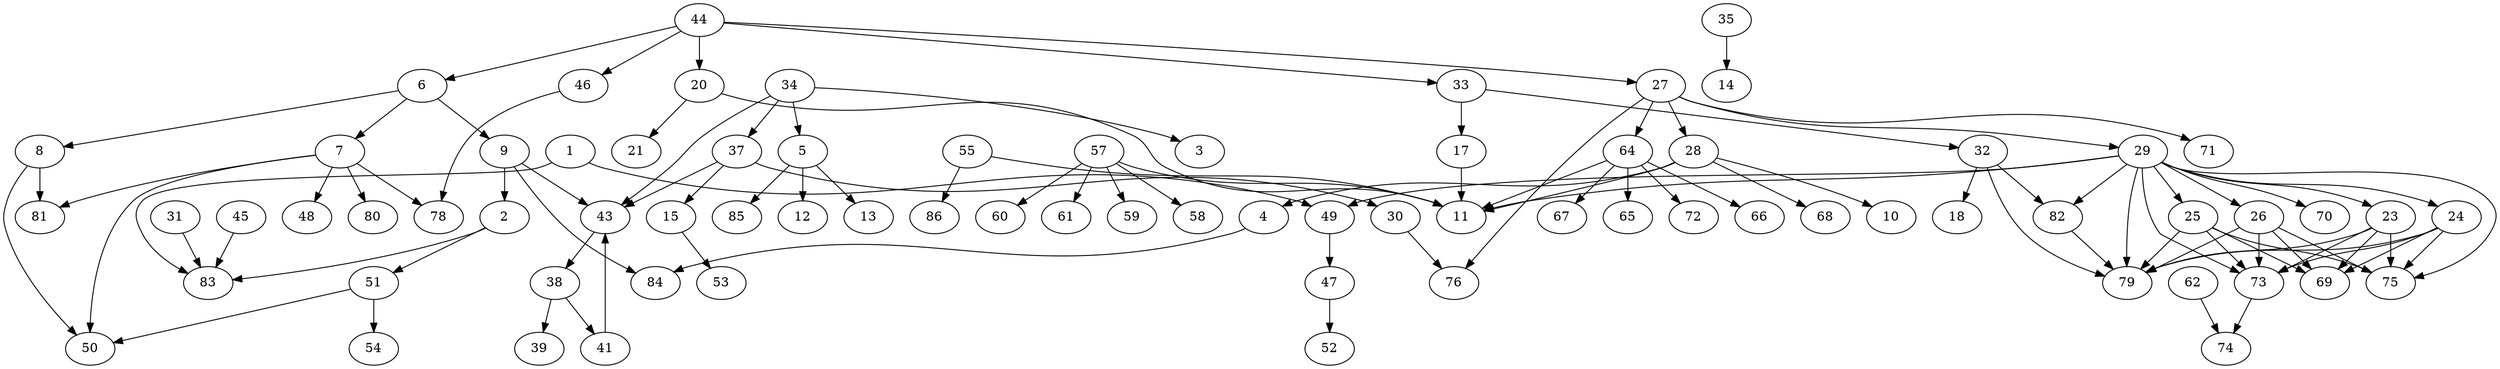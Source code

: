 // 0:E:\Postgraduate_study\FlappyBird\src\com\bird\app\GameApp.java(com.bird.app.GameApp.main)
// 1:E:\Postgraduate_study\FlappyBird\src\com\bird\main\Bird.java(com.bird.main.Bird.Bird)
// 2:E:\Postgraduate_study\FlappyBird\src\com\bird\main\Bird.java(com.bird.main.Bird.birdDead)
// 3:E:\Postgraduate_study\FlappyBird\src\com\bird\main\Bird.java(com.bird.main.Bird.birdDown)
// 4:E:\Postgraduate_study\FlappyBird\src\com\bird\main\Bird.java(com.bird.main.Bird.birdFall)
// 5:E:\Postgraduate_study\FlappyBird\src\com\bird\main\Bird.java(com.bird.main.Bird.birdUp)
// 6:E:\Postgraduate_study\FlappyBird\src\com\bird\main\Bird.java(com.bird.main.Bird.draw)
// 7:E:\Postgraduate_study\FlappyBird\src\com\bird\main\Bird.java(com.bird.main.Bird.drawGameOver)
// 8:E:\Postgraduate_study\FlappyBird\src\com\bird\main\Bird.java(com.bird.main.Bird.drawScore)
// 9:E:\Postgraduate_study\FlappyBird\src\com\bird\main\Bird.java(com.bird.main.Bird.fly)
// 10:E:\Postgraduate_study\FlappyBird\src\com\bird\main\Bird.java(com.bird.main.Bird.getBirdRect)
// 11:E:\Postgraduate_study\FlappyBird\src\com\bird\main\Bird.java(com.bird.main.Bird.isDead)
// 12:E:\Postgraduate_study\FlappyBird\src\com\bird\main\Bird.java(com.bird.main.Bird.keyIsReleased)
// 13:E:\Postgraduate_study\FlappyBird\src\com\bird\main\Bird.java(com.bird.main.Bird.keyPressed)
// 14:E:\Postgraduate_study\FlappyBird\src\com\bird\main\Bird.java(com.bird.main.Bird.keyReleased)
// 15:E:\Postgraduate_study\FlappyBird\src\com\bird\main\Bird.java(com.bird.main.Bird.reset)
// 16:E:\Postgraduate_study\FlappyBird\src\com\bird\main\Cloud.java(com.bird.main.Cloud.Cloud)
// 17:E:\Postgraduate_study\FlappyBird\src\com\bird\main\Cloud.java(com.bird.main.Cloud.draw)
// 18:E:\Postgraduate_study\FlappyBird\src\com\bird\main\Cloud.java(com.bird.main.Cloud.isOutFrame)
// 19:E:\Postgraduate_study\FlappyBird\src\com\bird\main\GameBackground.java(com.bird.main.GameBackground.GameBackground)
// 20:E:\Postgraduate_study\FlappyBird\src\com\bird\main\GameBackground.java(com.bird.main.GameBackground.draw)
// 21:E:\Postgraduate_study\FlappyBird\src\com\bird\main\GameBackground.java(com.bird.main.GameBackground.moveLogic)
// 22:E:\Postgraduate_study\FlappyBird\src\com\bird\main\GameElementLayer.java(com.bird.main.GameElementLayer.GameElementLayer)
// 23:E:\Postgraduate_study\FlappyBird\src\com\bird\main\GameElementLayer.java(com.bird.main.GameElementLayer.addHoverPipe)
// 24:E:\Postgraduate_study\FlappyBird\src\com\bird\main\GameElementLayer.java(com.bird.main.GameElementLayer.addMovingHoverPipe)
// 25:E:\Postgraduate_study\FlappyBird\src\com\bird\main\GameElementLayer.java(com.bird.main.GameElementLayer.addMovingNormalPipe)
// 26:E:\Postgraduate_study\FlappyBird\src\com\bird\main\GameElementLayer.java(com.bird.main.GameElementLayer.addNormalPipe)
// 27:E:\Postgraduate_study\FlappyBird\src\com\bird\main\GameElementLayer.java(com.bird.main.GameElementLayer.draw)
// 28:E:\Postgraduate_study\FlappyBird\src\com\bird\main\GameElementLayer.java(com.bird.main.GameElementLayer.isCollideBird)
// 29:E:\Postgraduate_study\FlappyBird\src\com\bird\main\GameElementLayer.java(com.bird.main.GameElementLayer.pipeBornLogic)
// 30:E:\Postgraduate_study\FlappyBird\src\com\bird\main\GameElementLayer.java(com.bird.main.GameElementLayer.reset)
// 31:E:\Postgraduate_study\FlappyBird\src\com\bird\main\GameForeground.java(com.bird.main.GameForeground.GameForeground)
// 32:E:\Postgraduate_study\FlappyBird\src\com\bird\main\GameForeground.java(com.bird.main.GameForeground.cloudLogic)
// 33:E:\Postgraduate_study\FlappyBird\src\com\bird\main\GameForeground.java(com.bird.main.GameForeground.draw)
// 34:E:\Postgraduate_study\FlappyBird\src\com\bird\main\GameFrame.java(com.bird.main.GameFrame.BirdKeyListener.keyPressed)
// 35:E:\Postgraduate_study\FlappyBird\src\com\bird\main\GameFrame.java(com.bird.main.GameFrame.BirdKeyListener.keyReleased)
// 36:E:\Postgraduate_study\FlappyBird\src\com\bird\main\GameFrame.java(com.bird.main.GameFrame.BirdKeyListener.keyTyped)
// 37:E:\Postgraduate_study\FlappyBird\src\com\bird\main\GameFrame.java(com.bird.main.GameFrame.BirdKeyListener.resetGame)
// 38:E:\Postgraduate_study\FlappyBird\src\com\bird\main\GameFrame.java(com.bird.main.GameFrame.GameFrame)
// 39:E:\Postgraduate_study\FlappyBird\src\com\bird\main\GameFrame.java(com.bird.main.GameFrame.initFrame)
// 40:E:\Postgraduate_study\FlappyBird\src\com\bird\main\GameFrame.java(com.bird.main.GameFrame.initFrame.windowClosing)
// 41:E:\Postgraduate_study\FlappyBird\src\com\bird\main\GameFrame.java(com.bird.main.GameFrame.initGame)
// 42:E:\Postgraduate_study\FlappyBird\src\com\bird\main\GameFrame.java(com.bird.main.GameFrame.run)
// 43:E:\Postgraduate_study\FlappyBird\src\com\bird\main\GameFrame.java(com.bird.main.GameFrame.setGameState)
// 44:E:\Postgraduate_study\FlappyBird\src\com\bird\main\GameFrame.java(com.bird.main.GameFrame.update)
// 45:E:\Postgraduate_study\FlappyBird\src\com\bird\main\GameReady.java(com.bird.main.GameReady.GameReady)
// 46:E:\Postgraduate_study\FlappyBird\src\com\bird\main\GameReady.java(com.bird.main.GameReady.draw)
// 47:E:\Postgraduate_study\FlappyBird\src\com\bird\main\GameScore.java(com.bird.main.GameScore.GameScore)
// 48:E:\Postgraduate_study\FlappyBird\src\com\bird\main\GameScore.java(com.bird.main.GameScore.getBestScore)
// 49:E:\Postgraduate_study\FlappyBird\src\com\bird\main\GameScore.java(com.bird.main.GameScore.getInstance)
// 50:E:\Postgraduate_study\FlappyBird\src\com\bird\main\GameScore.java(com.bird.main.GameScore.getScore)
// 51:E:\Postgraduate_study\FlappyBird\src\com\bird\main\GameScore.java(com.bird.main.GameScore.isSaveScore)
// 52:E:\Postgraduate_study\FlappyBird\src\com\bird\main\GameScore.java(com.bird.main.GameScore.loadBestScore)
// 53:E:\Postgraduate_study\FlappyBird\src\com\bird\main\GameScore.java(com.bird.main.GameScore.reset)
// 54:E:\Postgraduate_study\FlappyBird\src\com\bird\main\GameScore.java(com.bird.main.GameScore.saveBestScore)
// 55:E:\Postgraduate_study\FlappyBird\src\com\bird\main\GameScore.java(com.bird.main.GameScore.setScore)
// 56:E:\Postgraduate_study\FlappyBird\src\com\bird\main\MovingPipe.java(com.bird.main.MovingPipe.MovingPipe)
// 57:E:\Postgraduate_study\FlappyBird\src\com\bird\main\MovingPipe.java(com.bird.main.MovingPipe.draw)
// 58:E:\Postgraduate_study\FlappyBird\src\com\bird\main\MovingPipe.java(com.bird.main.MovingPipe.drawBottomHard)
// 59:E:\Postgraduate_study\FlappyBird\src\com\bird\main\MovingPipe.java(com.bird.main.MovingPipe.drawHoverHard)
// 60:E:\Postgraduate_study\FlappyBird\src\com\bird\main\MovingPipe.java(com.bird.main.MovingPipe.drawTopHard)
// 61:E:\Postgraduate_study\FlappyBird\src\com\bird\main\MovingPipe.java(com.bird.main.MovingPipe.pipeLogic)
// 62:E:\Postgraduate_study\FlappyBird\src\com\bird\main\MovingPipe.java(com.bird.main.MovingPipe.setAttribute)
// 63:E:\Postgraduate_study\FlappyBird\src\com\bird\main\Pipe.java(com.bird.main.Pipe.Pipe)
// 64:E:\Postgraduate_study\FlappyBird\src\com\bird\main\Pipe.java(com.bird.main.Pipe.draw)
// 65:E:\Postgraduate_study\FlappyBird\src\com\bird\main\Pipe.java(com.bird.main.Pipe.drawBottomNormal)
// 66:E:\Postgraduate_study\FlappyBird\src\com\bird\main\Pipe.java(com.bird.main.Pipe.drawHoverNormal)
// 67:E:\Postgraduate_study\FlappyBird\src\com\bird\main\Pipe.java(com.bird.main.Pipe.drawTopNormal)
// 68:E:\Postgraduate_study\FlappyBird\src\com\bird\main\Pipe.java(com.bird.main.Pipe.getPipeRect)
// 69:E:\Postgraduate_study\FlappyBird\src\com\bird\main\Pipe.java(com.bird.main.Pipe.getX)
// 70:E:\Postgraduate_study\FlappyBird\src\com\bird\main\Pipe.java(com.bird.main.Pipe.isInFrame)
// 71:E:\Postgraduate_study\FlappyBird\src\com\bird\main\Pipe.java(com.bird.main.Pipe.isVisible)
// 72:E:\Postgraduate_study\FlappyBird\src\com\bird\main\Pipe.java(com.bird.main.Pipe.pipeLogic)
// 73:E:\Postgraduate_study\FlappyBird\src\com\bird\main\Pipe.java(com.bird.main.Pipe.setAttribute)
// 74:E:\Postgraduate_study\FlappyBird\src\com\bird\main\Pipe.java(com.bird.main.Pipe.setRectangle)
// 75:E:\Postgraduate_study\FlappyBird\src\com\bird\main\PipePool.java(com.bird.main.PipePool.get)
// 76:E:\Postgraduate_study\FlappyBird\src\com\bird\main\PipePool.java(com.bird.main.PipePool.giveBack)
// 77:E:\Postgraduate_study\FlappyBird\src\com\bird\util\GameUtil.java(com.bird.util.GameUtil.GameUtil)
// 78:E:\Postgraduate_study\FlappyBird\src\com\bird\util\GameUtil.java(com.bird.util.GameUtil.drawImage)
// 79:E:\Postgraduate_study\FlappyBird\src\com\bird\util\GameUtil.java(com.bird.util.GameUtil.getRandomNumber)
// 80:E:\Postgraduate_study\FlappyBird\src\com\bird\util\GameUtil.java(com.bird.util.GameUtil.getStringHeight)
// 81:E:\Postgraduate_study\FlappyBird\src\com\bird\util\GameUtil.java(com.bird.util.GameUtil.getStringWidth)
// 82:E:\Postgraduate_study\FlappyBird\src\com\bird\util\GameUtil.java(com.bird.util.GameUtil.isInProbability)
// 83:E:\Postgraduate_study\FlappyBird\src\com\bird\util\GameUtil.java(com.bird.util.GameUtil.loadBufferedImage)
// 84:E:\Postgraduate_study\FlappyBird\src\com\bird\util\MusicUtil.java(com.bird.util.MusicUtil.playCrash)
// 85:E:\Postgraduate_study\FlappyBird\src\com\bird\util\MusicUtil.java(com.bird.util.MusicUtil.playFly)
// 86:E:\Postgraduate_study\FlappyBird\src\com\bird\util\MusicUtil.java(com.bird.util.MusicUtil.playScore)
digraph
{
	64 -> 65;
	5 -> 85;
	15 -> 53;
	37 -> 15;
	27 -> 29;
	64 -> 72;
	2 -> 51;
	7 -> 81;
	5 -> 12;
	5 -> 13;
	4 -> 84;
	44 -> 46;
	55 -> 11;
	9 -> 2;
	47 -> 52;
	64 -> 66;
	64 -> 67;
	43 -> 38;
	1 -> 49;
	7 -> 78;
	51 -> 50;
	57 -> 58;
	28 -> 68;
	9 -> 84;
	7 -> 80;
	27 -> 28;
	25 -> 73;
	57 -> 60;
	57 -> 61;
	33 -> 32;
	25 -> 79;
	25 -> 75;
	31 -> 83;
	57 -> 59;
	44 -> 6;
	51 -> 54;
	29 -> 49;
	82 -> 79;
	6 -> 7;
	7 -> 50;
	25 -> 69;
	26 -> 79;
	33 -> 17;
	73 -> 74;
	26 -> 75;
	30 -> 76;
	26 -> 73;
	29 -> 11;
	64 -> 11;
	24 -> 69;
	6 -> 8;
	8 -> 50;
	6 -> 9;
	7 -> 48;
	28 -> 10;
	17 -> 11;
	1 -> 83;
	32 -> 82;
	38 -> 41;
	49 -> 47;
	28 -> 11;
	20 -> 11;
	20 -> 21;
	29 -> 26;
	41 -> 43;
	26 -> 69;
	29 -> 25;
	29 -> 24;
	27 -> 71;
	29 -> 23;
	27 -> 76;
	24 -> 75;
	24 -> 73;
	24 -> 79;
	32 -> 79;
	35 -> 14;
	34 -> 5;
	8 -> 81;
	38 -> 39;
	46 -> 78;
	2 -> 83;
	57 -> 11;
	62 -> 74;
	23 -> 69;
	34 -> 3;
	37 -> 30;
	23 -> 79;
	29 -> 79;
	44 -> 20;
	23 -> 75;
	27 -> 64;
	55 -> 86;
	23 -> 73;
	9 -> 43;
	29 -> 73;
	29 -> 70;
	29 -> 75;
	28 -> 4;
	34 -> 37;
	44 -> 27;
	44 -> 33;
	34 -> 43;
	32 -> 18;
	29 -> 82;
	45 -> 83;
	37 -> 43;
}
